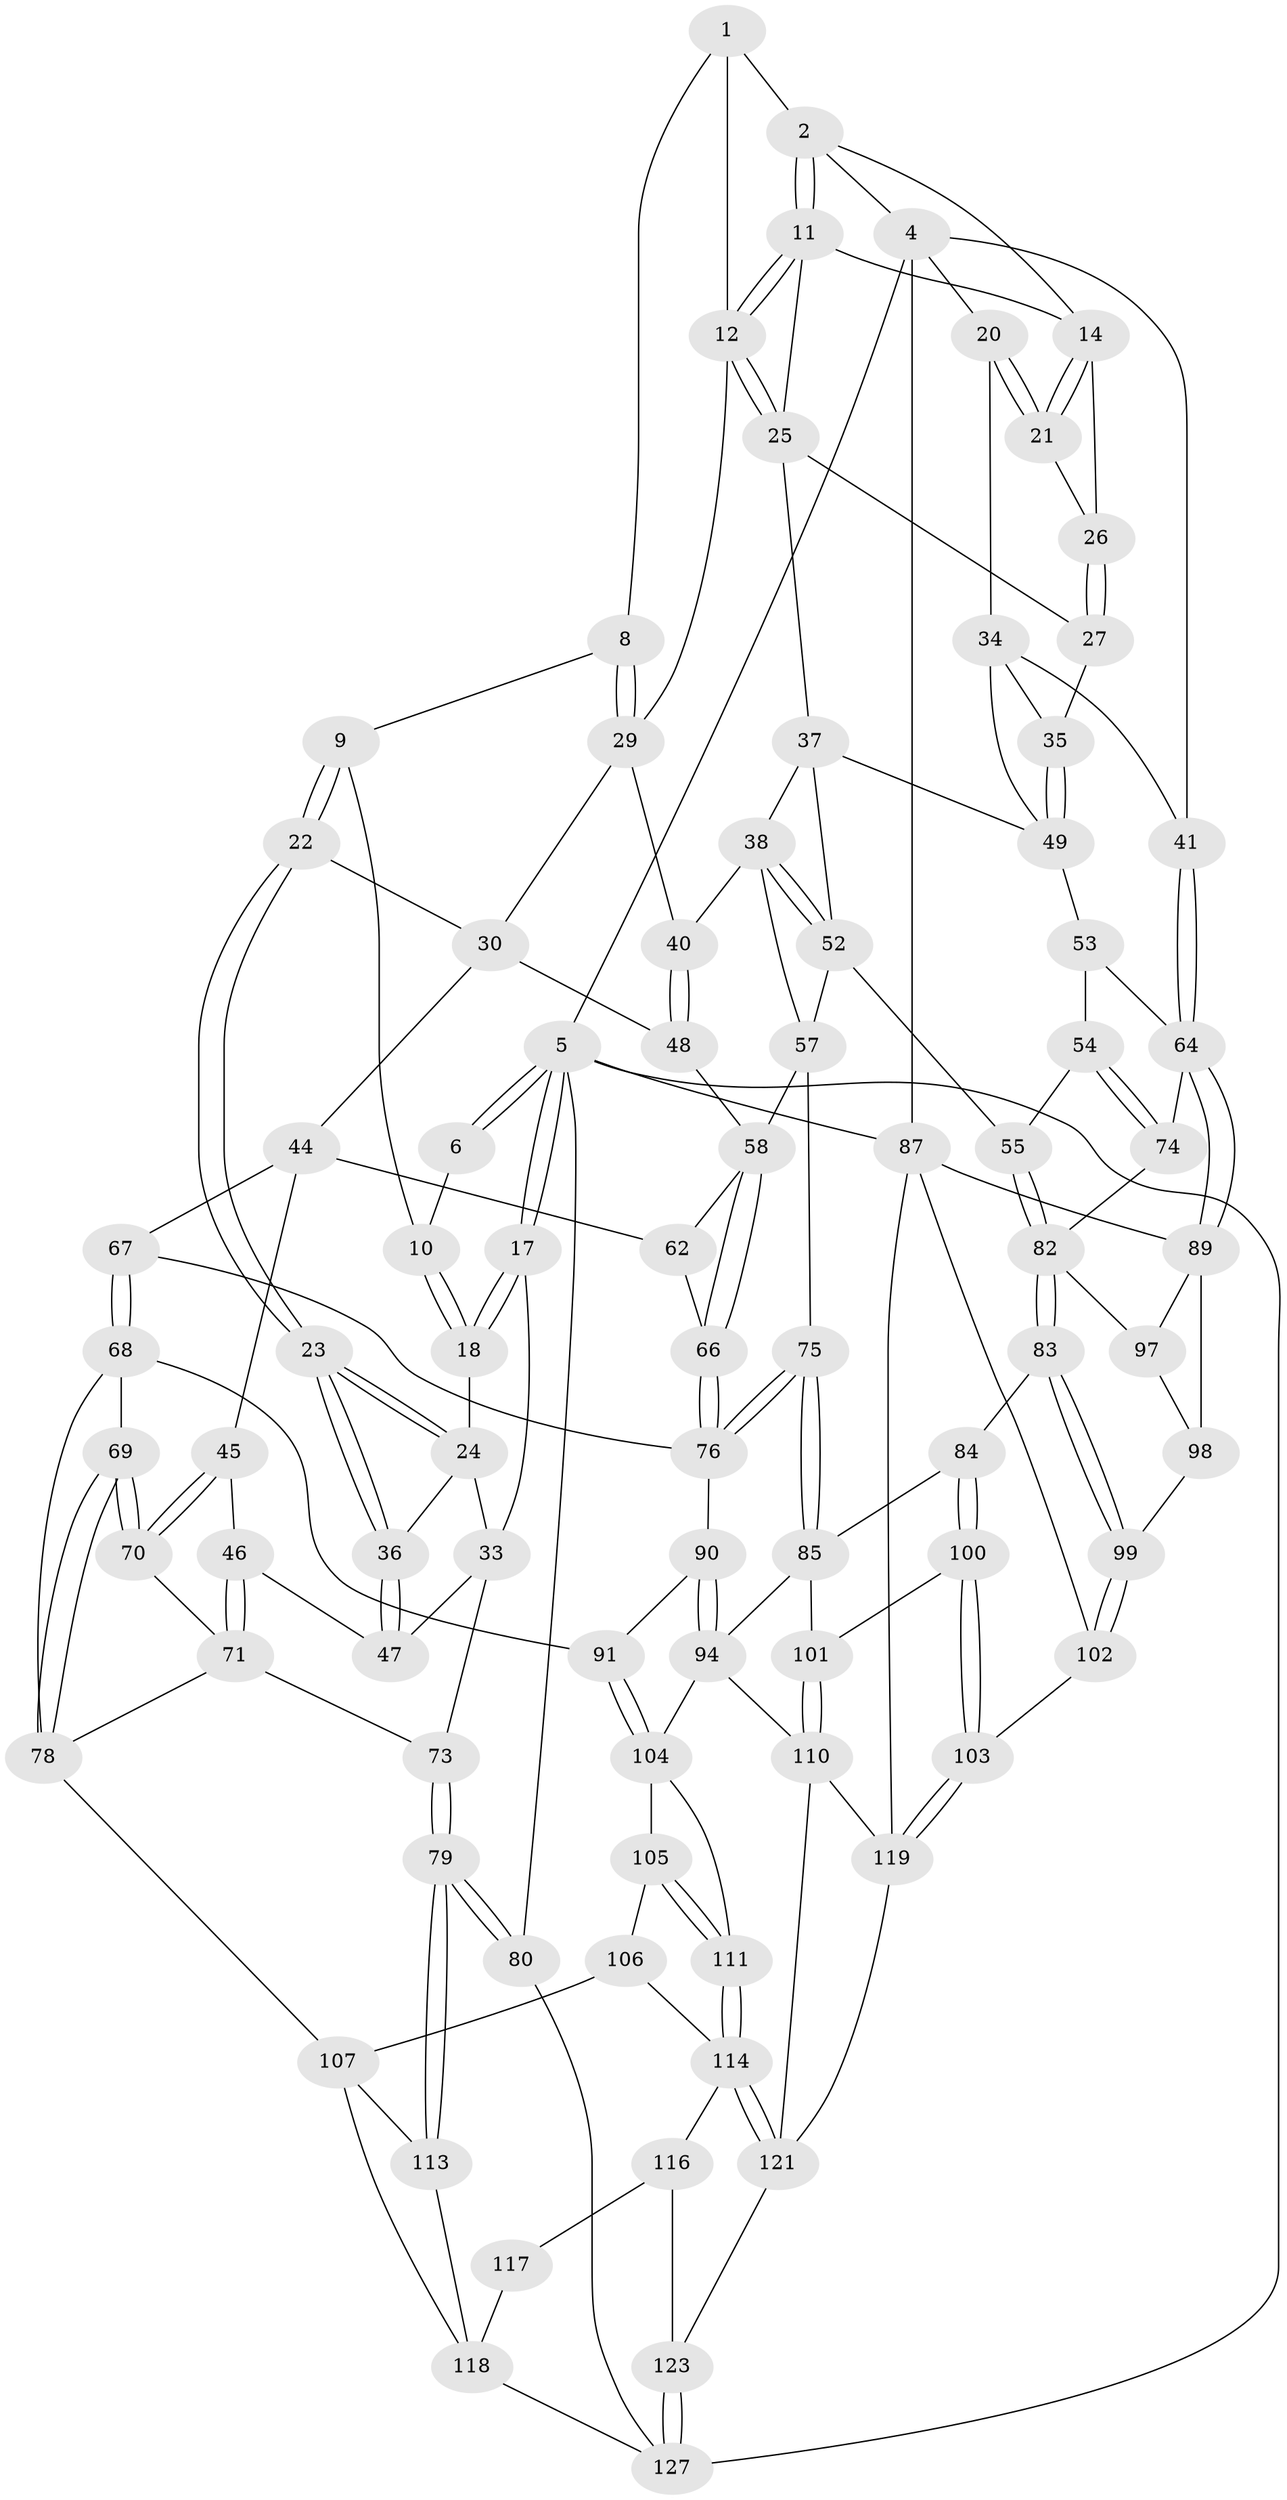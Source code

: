 // Generated by graph-tools (version 1.1) at 2025/52/02/27/25 19:52:43]
// undirected, 89 vertices, 201 edges
graph export_dot {
graph [start="1"]
  node [color=gray90,style=filled];
  1 [pos="+0.4614275140694615+0",super="+7"];
  2 [pos="+0.5905776902233582+0",super="+3"];
  4 [pos="+1+0",super="+19"];
  5 [pos="+0+0",super="+81"];
  6 [pos="+0.1739193913167932+0"];
  8 [pos="+0.3825888819696875+0.06811590350035067"];
  9 [pos="+0.2678326777664089+0.06547154047781609"];
  10 [pos="+0.16843068070642286+0"];
  11 [pos="+0.6187831822558632+0",super="+16"];
  12 [pos="+0.5601998363560287+0.15720092449456954",super="+13"];
  14 [pos="+0.8650855784734826+0",super="+15"];
  17 [pos="+0+0.14935271305152217"];
  18 [pos="+0.10767148415393811+0.061630049267216325"];
  20 [pos="+0.9650234517026636+0.15147651832910422"];
  21 [pos="+0.9456482247491447+0.13086603267215868"];
  22 [pos="+0.2256751720291145+0.17765469803582742"];
  23 [pos="+0.1895855828303958+0.18342134481458025"];
  24 [pos="+0.13174107198719417+0.12045804647754829",super="+32"];
  25 [pos="+0.6775898000226138+0.20798851971394575",super="+28"];
  26 [pos="+0.8063265274551321+0.11485238119656722"];
  27 [pos="+0.7895195136492553+0.189947565115191"];
  29 [pos="+0.3947030089536193+0.12951108611028073",super="+31"];
  30 [pos="+0.2832124871200368+0.19946075395770982",super="+43"];
  33 [pos="+0+0.18054619720376217",super="+61"];
  34 [pos="+0.856980627578062+0.20884040350197672",super="+42"];
  35 [pos="+0.821680673165719+0.20996432430934628"];
  36 [pos="+0.1337994592349031+0.2858552677634146"];
  37 [pos="+0.6801014120595824+0.21405097466145534",super="+50"];
  38 [pos="+0.6352969236343201+0.2921198683026074",super="+39"];
  40 [pos="+0.4699525071791192+0.255186853447366"];
  41 [pos="+1+0.29362384149831"];
  44 [pos="+0.2808852750111267+0.36621594606149954",super="+63"];
  45 [pos="+0.1644089322416744+0.3526485969926033"];
  46 [pos="+0.1441234048311832+0.34507125814718664"];
  47 [pos="+0.12296263963508036+0.32479336483580235"];
  48 [pos="+0.4282986053899494+0.31133654793514415"];
  49 [pos="+0.8232008027919563+0.3148838790703772",super="+51"];
  52 [pos="+0.7184105183338784+0.41288269863185123",super="+56"];
  53 [pos="+0.8626729264654723+0.3855805637413996"];
  54 [pos="+0.8490690507774517+0.4014639195039885"];
  55 [pos="+0.7659935459369018+0.47458465403251526"];
  57 [pos="+0.578527081548048+0.41049575199672667",super="+60"];
  58 [pos="+0.508134085730137+0.39008082288176443",super="+59"];
  62 [pos="+0.35368251606144185+0.39349281775706785"];
  64 [pos="+1+0.4779091463434961",super="+65"];
  66 [pos="+0.466342797213382+0.46833283151368243"];
  67 [pos="+0.33540360807017+0.4126344470571094"];
  68 [pos="+0.26991671504189213+0.5284612566594826",super="+92"];
  69 [pos="+0.26892309011062276+0.528704325137508"];
  70 [pos="+0.21386397538311325+0.48270817956588286"];
  71 [pos="+0.12879629589918185+0.4735410313158009",super="+72"];
  73 [pos="+0+0.6336800233456699"];
  74 [pos="+0.9538196175357571+0.5567074163192133"];
  75 [pos="+0.628296931899214+0.5001992776723042"];
  76 [pos="+0.4834203766537319+0.511514699656843",super="+77"];
  78 [pos="+0.10763452304989865+0.651574085336215",super="+95"];
  79 [pos="+0+0.7100639163962343"];
  80 [pos="+0+0.9985470549941684"];
  82 [pos="+0.860735143831702+0.5919960659371513",super="+86"];
  83 [pos="+0.8344084501948171+0.626658973742451"];
  84 [pos="+0.772339043389046+0.6560367653915911"];
  85 [pos="+0.62268449304678+0.5764095852413162",super="+93"];
  87 [pos="+1+1",super="+88"];
  89 [pos="+1+0.9565032703446741",super="+96"];
  90 [pos="+0.40938442826618654+0.6374565309570571"];
  91 [pos="+0.39513036412108343+0.6419910005186016"];
  94 [pos="+0.49251891634982514+0.6670916355012787",super="+108"];
  97 [pos="+0.9269401891417234+0.6412557376545185"];
  98 [pos="+0.9081559187391959+0.7554866832893349"];
  99 [pos="+0.8610922676620528+0.7708658519364413"];
  100 [pos="+0.7106552207030428+0.7592034835200786"];
  101 [pos="+0.6605701793590942+0.7571922664611999"];
  102 [pos="+0.8547046332200106+0.7831271390188118"];
  103 [pos="+0.7894375474485965+0.8347797731741421"];
  104 [pos="+0.38818844713108125+0.661659272098447",super="+109"];
  105 [pos="+0.3030470465370592+0.7368203177922833"];
  106 [pos="+0.22411997121025776+0.7567040102623495"];
  107 [pos="+0.17413063203115856+0.7333275472214922",super="+112"];
  110 [pos="+0.5351675073836712+0.8875576655956806",super="+120"];
  111 [pos="+0.346993515341644+0.8081893023785283"];
  113 [pos="+0.018939961794755066+0.8648634632265607"];
  114 [pos="+0.3189402698084601+0.8533771983199147",super="+115"];
  116 [pos="+0.28734876107688484+0.8566501736782114",super="+124"];
  117 [pos="+0.19624147513064755+0.9096102204073135"];
  118 [pos="+0.16851761646544822+0.8998622612801138",super="+126"];
  119 [pos="+0.7907383229943791+0.8748038635784874",super="+125"];
  121 [pos="+0.4965041462654706+1",super="+122"];
  123 [pos="+0.3384616283126315+1"];
  127 [pos="+0.040723097461627146+1",super="+128"];
  1 -- 2;
  1 -- 8;
  1 -- 12;
  2 -- 11;
  2 -- 11;
  2 -- 4;
  2 -- 14;
  4 -- 5;
  4 -- 87;
  4 -- 41;
  4 -- 20;
  5 -- 6;
  5 -- 6;
  5 -- 17;
  5 -- 17;
  5 -- 80;
  5 -- 87;
  5 -- 127;
  6 -- 10;
  8 -- 9;
  8 -- 29;
  8 -- 29;
  9 -- 10;
  9 -- 22;
  9 -- 22;
  10 -- 18;
  10 -- 18;
  11 -- 12;
  11 -- 12;
  11 -- 25;
  11 -- 14;
  12 -- 25;
  12 -- 25;
  12 -- 29;
  14 -- 21;
  14 -- 21;
  14 -- 26;
  17 -- 18;
  17 -- 18;
  17 -- 33;
  18 -- 24;
  20 -- 21;
  20 -- 21;
  20 -- 34;
  21 -- 26;
  22 -- 23;
  22 -- 23;
  22 -- 30;
  23 -- 24;
  23 -- 24;
  23 -- 36;
  23 -- 36;
  24 -- 33;
  24 -- 36;
  25 -- 27;
  25 -- 37;
  26 -- 27;
  26 -- 27;
  27 -- 35;
  29 -- 30;
  29 -- 40;
  30 -- 48;
  30 -- 44;
  33 -- 73;
  33 -- 47;
  34 -- 35;
  34 -- 41;
  34 -- 49;
  35 -- 49;
  35 -- 49;
  36 -- 47;
  36 -- 47;
  37 -- 38;
  37 -- 49;
  37 -- 52;
  38 -- 52;
  38 -- 52;
  38 -- 40;
  38 -- 57;
  40 -- 48;
  40 -- 48;
  41 -- 64;
  41 -- 64;
  44 -- 45;
  44 -- 67;
  44 -- 62;
  45 -- 46;
  45 -- 70;
  45 -- 70;
  46 -- 47;
  46 -- 71;
  46 -- 71;
  48 -- 58;
  49 -- 53;
  52 -- 57;
  52 -- 55;
  53 -- 54;
  53 -- 64;
  54 -- 55;
  54 -- 74;
  54 -- 74;
  55 -- 82;
  55 -- 82;
  57 -- 58;
  57 -- 75;
  58 -- 66;
  58 -- 66;
  58 -- 62;
  62 -- 66;
  64 -- 89;
  64 -- 89;
  64 -- 74;
  66 -- 76;
  66 -- 76;
  67 -- 68;
  67 -- 68;
  67 -- 76;
  68 -- 69;
  68 -- 91;
  68 -- 78;
  69 -- 70;
  69 -- 70;
  69 -- 78;
  69 -- 78;
  70 -- 71;
  71 -- 73;
  71 -- 78;
  73 -- 79;
  73 -- 79;
  74 -- 82;
  75 -- 76;
  75 -- 76;
  75 -- 85;
  75 -- 85;
  76 -- 90;
  78 -- 107;
  79 -- 80;
  79 -- 80;
  79 -- 113;
  79 -- 113;
  80 -- 127;
  82 -- 83;
  82 -- 83;
  82 -- 97;
  83 -- 84;
  83 -- 99;
  83 -- 99;
  84 -- 85;
  84 -- 100;
  84 -- 100;
  85 -- 101;
  85 -- 94;
  87 -- 119;
  87 -- 89;
  87 -- 102;
  89 -- 98;
  89 -- 97;
  90 -- 91;
  90 -- 94;
  90 -- 94;
  91 -- 104;
  91 -- 104;
  94 -- 110;
  94 -- 104;
  97 -- 98;
  98 -- 99;
  99 -- 102;
  99 -- 102;
  100 -- 101;
  100 -- 103;
  100 -- 103;
  101 -- 110;
  101 -- 110;
  102 -- 103;
  103 -- 119;
  103 -- 119;
  104 -- 105;
  104 -- 111;
  105 -- 106;
  105 -- 111;
  105 -- 111;
  106 -- 107;
  106 -- 114;
  107 -- 113;
  107 -- 118;
  110 -- 121;
  110 -- 119;
  111 -- 114;
  111 -- 114;
  113 -- 118;
  114 -- 121;
  114 -- 121;
  114 -- 116;
  116 -- 117 [weight=2];
  116 -- 123;
  117 -- 118;
  118 -- 127;
  119 -- 121;
  121 -- 123;
  123 -- 127;
  123 -- 127;
}
